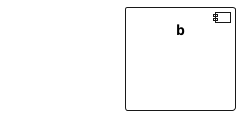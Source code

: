 {
  "sha1": "duashqfqqwr0co2du24ms71c6m9tu80",
  "insertion": {
    "when": "2024-08-30T14:53:37.827Z",
    "url": "https://forum.plantuml.net/19103/remove-hide-sub-elements-in-included-plantuml",
    "user": "plantuml@gmail.com"
  }
}
@startuml

component a {
    component a_sub
}

component b {
    component b_sub
}

hide a
hide b_sub

@enduml

